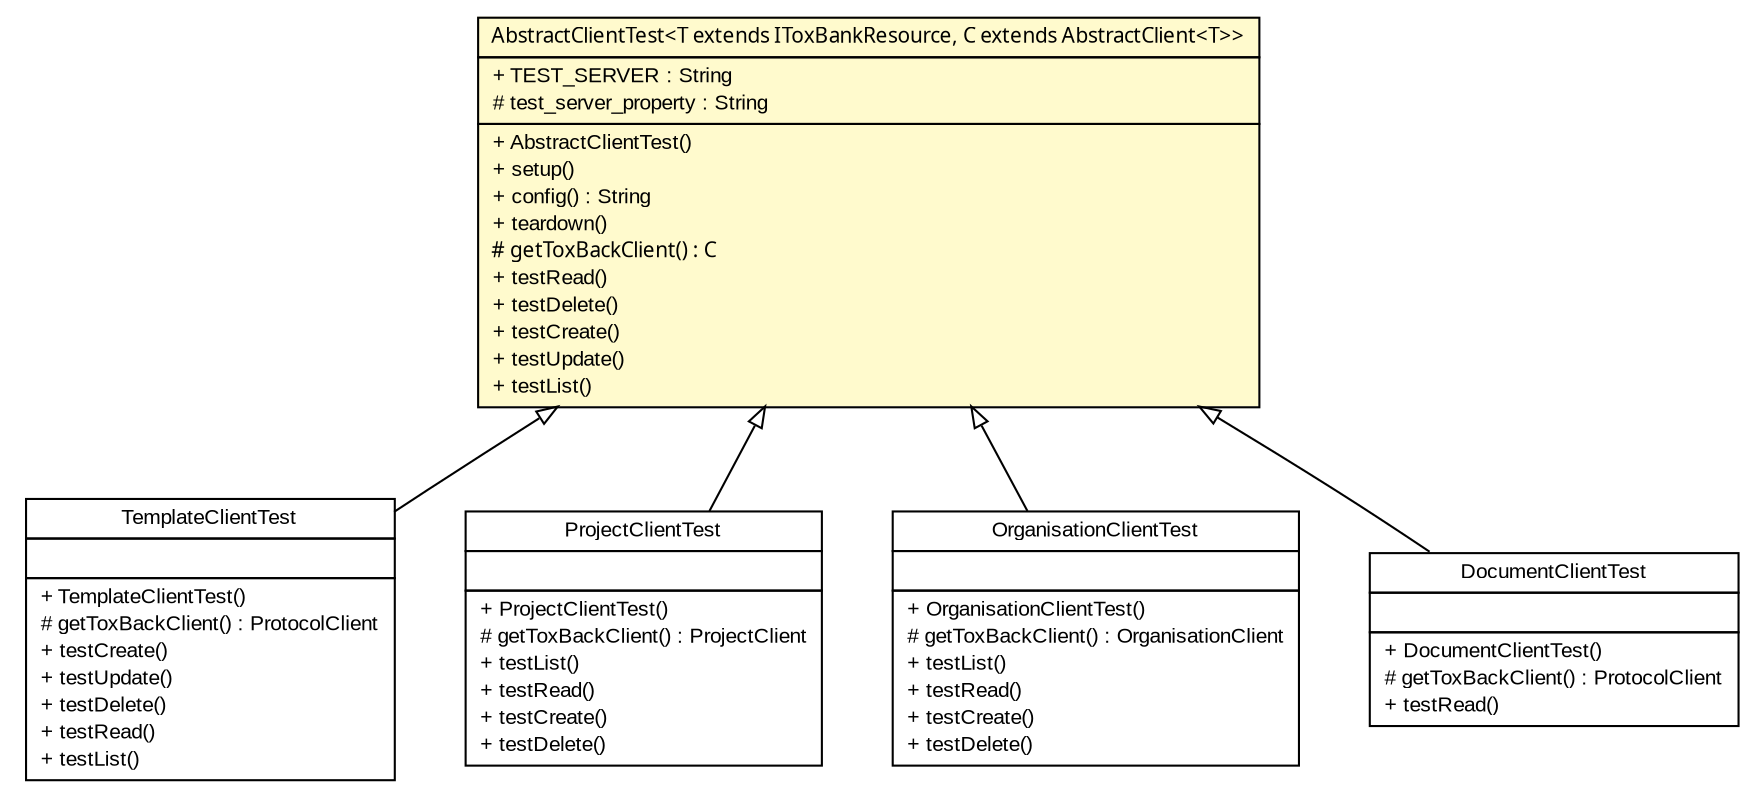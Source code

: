 #!/usr/local/bin/dot
#
# Class diagram 
# Generated by UmlGraph version 4.6 (http://www.spinellis.gr/sw/umlgraph)
#

digraph G {
	edge [fontname="arial",fontsize=10,labelfontname="arial",labelfontsize=10];
	node [fontname="arial",fontsize=10,shape=plaintext];
	// net.toxbank.client.resource.TemplateClientTest
	c133 [label=<<table border="0" cellborder="1" cellspacing="0" cellpadding="2" port="p" href="./TemplateClientTest.html">
		<tr><td><table border="0" cellspacing="0" cellpadding="1">
			<tr><td> TemplateClientTest </td></tr>
		</table></td></tr>
		<tr><td><table border="0" cellspacing="0" cellpadding="1">
			<tr><td align="left">  </td></tr>
		</table></td></tr>
		<tr><td><table border="0" cellspacing="0" cellpadding="1">
			<tr><td align="left"> + TemplateClientTest() </td></tr>
			<tr><td align="left"> # getToxBackClient() : ProtocolClient </td></tr>
			<tr><td align="left"> + testCreate() </td></tr>
			<tr><td align="left"> + testUpdate() </td></tr>
			<tr><td align="left"> + testDelete() </td></tr>
			<tr><td align="left"> + testRead() </td></tr>
			<tr><td align="left"> + testList() </td></tr>
		</table></td></tr>
		</table>>, fontname="arial", fontcolor="black", fontsize=10.0];
	// net.toxbank.client.resource.ProjectClientTest
	c136 [label=<<table border="0" cellborder="1" cellspacing="0" cellpadding="2" port="p" href="./ProjectClientTest.html">
		<tr><td><table border="0" cellspacing="0" cellpadding="1">
			<tr><td> ProjectClientTest </td></tr>
		</table></td></tr>
		<tr><td><table border="0" cellspacing="0" cellpadding="1">
			<tr><td align="left">  </td></tr>
		</table></td></tr>
		<tr><td><table border="0" cellspacing="0" cellpadding="1">
			<tr><td align="left"> + ProjectClientTest() </td></tr>
			<tr><td align="left"> # getToxBackClient() : ProjectClient </td></tr>
			<tr><td align="left"> + testList() </td></tr>
			<tr><td align="left"> + testRead() </td></tr>
			<tr><td align="left"> + testCreate() </td></tr>
			<tr><td align="left"> + testDelete() </td></tr>
		</table></td></tr>
		</table>>, fontname="arial", fontcolor="black", fontsize=10.0];
	// net.toxbank.client.resource.OrganisationClientTest
	c137 [label=<<table border="0" cellborder="1" cellspacing="0" cellpadding="2" port="p" href="./OrganisationClientTest.html">
		<tr><td><table border="0" cellspacing="0" cellpadding="1">
			<tr><td> OrganisationClientTest </td></tr>
		</table></td></tr>
		<tr><td><table border="0" cellspacing="0" cellpadding="1">
			<tr><td align="left">  </td></tr>
		</table></td></tr>
		<tr><td><table border="0" cellspacing="0" cellpadding="1">
			<tr><td align="left"> + OrganisationClientTest() </td></tr>
			<tr><td align="left"> # getToxBackClient() : OrganisationClient </td></tr>
			<tr><td align="left"> + testList() </td></tr>
			<tr><td align="left"> + testRead() </td></tr>
			<tr><td align="left"> + testCreate() </td></tr>
			<tr><td align="left"> + testDelete() </td></tr>
		</table></td></tr>
		</table>>, fontname="arial", fontcolor="black", fontsize=10.0];
	// net.toxbank.client.resource.DocumentClientTest
	c138 [label=<<table border="0" cellborder="1" cellspacing="0" cellpadding="2" port="p" href="./DocumentClientTest.html">
		<tr><td><table border="0" cellspacing="0" cellpadding="1">
			<tr><td> DocumentClientTest </td></tr>
		</table></td></tr>
		<tr><td><table border="0" cellspacing="0" cellpadding="1">
			<tr><td align="left">  </td></tr>
		</table></td></tr>
		<tr><td><table border="0" cellspacing="0" cellpadding="1">
			<tr><td align="left"> + DocumentClientTest() </td></tr>
			<tr><td align="left"> # getToxBackClient() : ProtocolClient </td></tr>
			<tr><td align="left"> + testRead() </td></tr>
		</table></td></tr>
		</table>>, fontname="arial", fontcolor="black", fontsize=10.0];
	// net.toxbank.client.resource.AbstractClientTest<T extends net.toxbank.client.resource.IToxBankResource, C extends net.toxbank.client.resource.AbstractClient<T>>
	c142 [label=<<table border="0" cellborder="1" cellspacing="0" cellpadding="2" port="p" bgcolor="lemonChiffon" href="./AbstractClientTest.html">
		<tr><td><table border="0" cellspacing="0" cellpadding="1">
			<tr><td><font face="ariali"> AbstractClientTest&lt;T extends IToxBankResource, C extends AbstractClient&lt;T&gt;&gt; </font></td></tr>
		</table></td></tr>
		<tr><td><table border="0" cellspacing="0" cellpadding="1">
			<tr><td align="left"> + TEST_SERVER : String </td></tr>
			<tr><td align="left"> # test_server_property : String </td></tr>
		</table></td></tr>
		<tr><td><table border="0" cellspacing="0" cellpadding="1">
			<tr><td align="left"> + AbstractClientTest() </td></tr>
			<tr><td align="left"> + setup() </td></tr>
			<tr><td align="left"> + config() : String </td></tr>
			<tr><td align="left"> + teardown() </td></tr>
			<tr><td align="left"><font face="ariali" point-size="10.0"> # getToxBackClient() : C </font></td></tr>
			<tr><td align="left"> + testRead() </td></tr>
			<tr><td align="left"> + testDelete() </td></tr>
			<tr><td align="left"> + testCreate() </td></tr>
			<tr><td align="left"> + testUpdate() </td></tr>
			<tr><td align="left"> + testList() </td></tr>
		</table></td></tr>
		</table>>, fontname="arial", fontcolor="black", fontsize=10.0];
	//net.toxbank.client.resource.TemplateClientTest extends net.toxbank.client.resource.AbstractClientTest<net.toxbank.client.resource.Protocol, net.toxbank.client.resource.ProtocolClient>
	c142:p -> c133:p [dir=back,arrowtail=empty];
	//net.toxbank.client.resource.ProjectClientTest extends net.toxbank.client.resource.AbstractClientTest<net.toxbank.client.resource.Project, net.toxbank.client.resource.ProjectClient>
	c142:p -> c136:p [dir=back,arrowtail=empty];
	//net.toxbank.client.resource.OrganisationClientTest extends net.toxbank.client.resource.AbstractClientTest<net.toxbank.client.resource.Organisation, net.toxbank.client.resource.OrganisationClient>
	c142:p -> c137:p [dir=back,arrowtail=empty];
	//net.toxbank.client.resource.DocumentClientTest extends net.toxbank.client.resource.AbstractClientTest<net.toxbank.client.resource.Protocol, net.toxbank.client.resource.ProtocolClient>
	c142:p -> c138:p [dir=back,arrowtail=empty];
}

